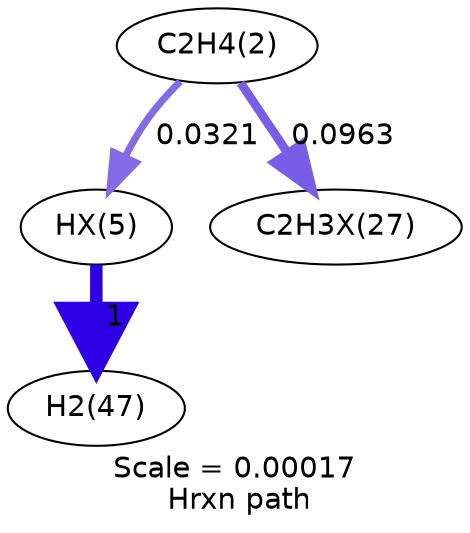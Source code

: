 digraph reaction_paths {
center=1;
s5 -> s40[fontname="Helvetica", style="setlinewidth(3.4)", arrowsize=1.7, color="0.7, 0.532, 0.9"
, label=" 0.0321"];
s5 -> s41[fontname="Helvetica", style="setlinewidth(4.23)", arrowsize=2.12, color="0.7, 0.596, 0.9"
, label=" 0.0963"];
s40 -> s10[fontname="Helvetica", style="setlinewidth(6)", arrowsize=3, color="0.7, 1.5, 0.9"
, label=" 1"];
s5 [ fontname="Helvetica", label="C2H4(2)"];
s10 [ fontname="Helvetica", label="H2(47)"];
s40 [ fontname="Helvetica", label="HX(5)"];
s41 [ fontname="Helvetica", label="C2H3X(27)"];
 label = "Scale = 0.00017\l Hrxn path";
 fontname = "Helvetica";
}
